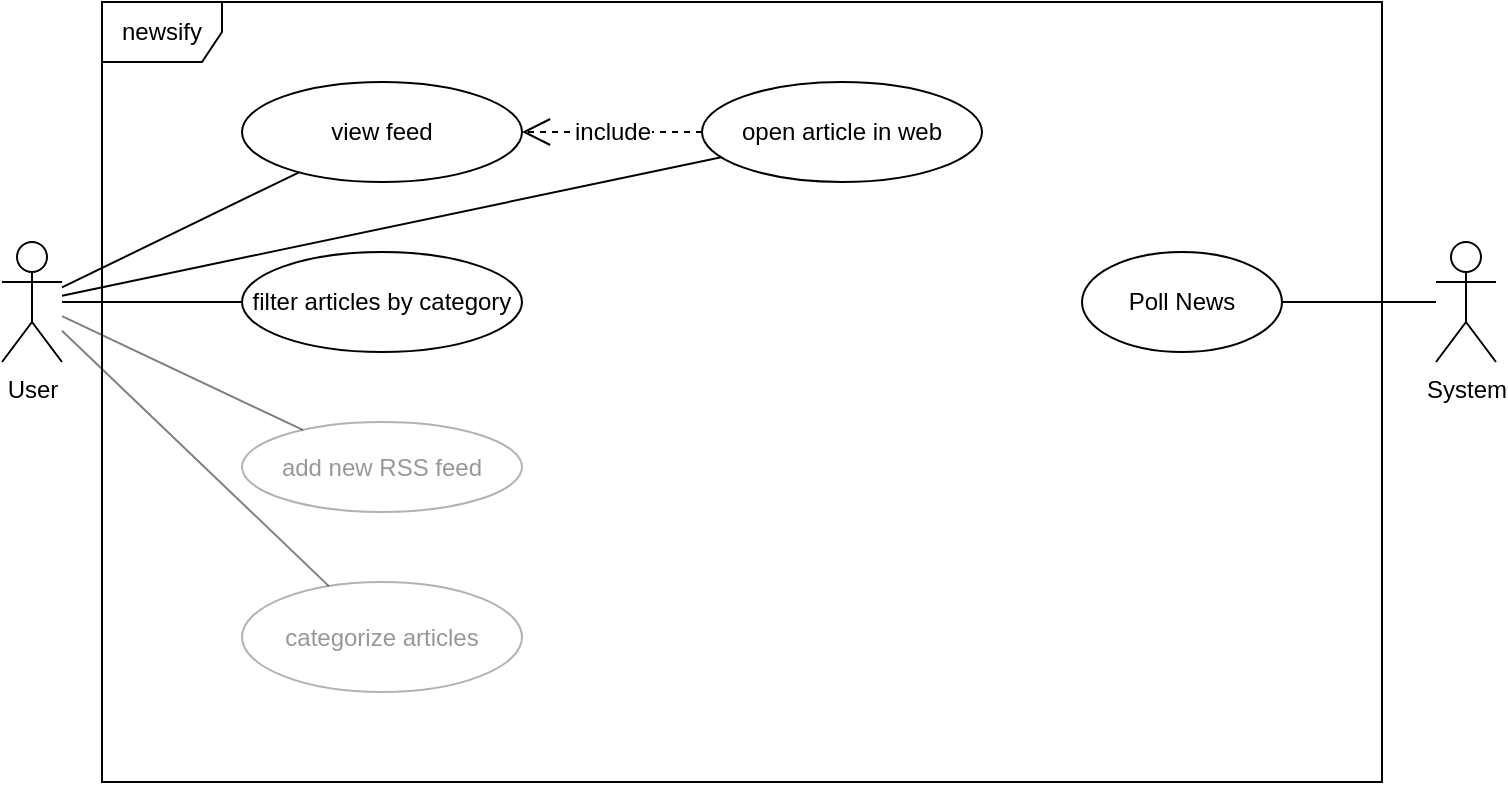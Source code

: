<mxfile version="18.1.3" type="device"><diagram id="JdzfaTmzMifx74_2CUCi" name="Page-1"><mxGraphModel dx="981" dy="602" grid="1" gridSize="10" guides="1" tooltips="1" connect="1" arrows="1" fold="1" page="1" pageScale="1" pageWidth="827" pageHeight="1169" math="0" shadow="0"><root><mxCell id="0"/><mxCell id="1" parent="0"/><mxCell id="OXirZi9Hju85ctFGc3yt-1" value="User" style="shape=umlActor;verticalLabelPosition=bottom;verticalAlign=top;html=1;outlineConnect=0;" parent="1" vertex="1"><mxGeometry x="80" y="320" width="30" height="60" as="geometry"/></mxCell><mxCell id="OXirZi9Hju85ctFGc3yt-2" value="newsify" style="shape=umlFrame;whiteSpace=wrap;html=1;" parent="1" vertex="1"><mxGeometry x="130" y="200" width="640" height="390" as="geometry"/></mxCell><mxCell id="OXirZi9Hju85ctFGc3yt-3" value="System" style="shape=umlActor;verticalLabelPosition=bottom;verticalAlign=top;html=1;" parent="1" vertex="1"><mxGeometry x="797" y="320" width="30" height="60" as="geometry"/></mxCell><mxCell id="OXirZi9Hju85ctFGc3yt-4" value="Poll News" style="ellipse;whiteSpace=wrap;html=1;" parent="1" vertex="1"><mxGeometry x="620" y="325" width="100" height="50" as="geometry"/></mxCell><mxCell id="OXirZi9Hju85ctFGc3yt-6" value="" style="endArrow=none;html=1;rounded=0;" parent="1" source="OXirZi9Hju85ctFGc3yt-4" target="OXirZi9Hju85ctFGc3yt-3" edge="1"><mxGeometry width="50" height="50" relative="1" as="geometry"><mxPoint x="460" y="440" as="sourcePoint"/><mxPoint x="510" y="390" as="targetPoint"/></mxGeometry></mxCell><mxCell id="OXirZi9Hju85ctFGc3yt-7" value="view feed" style="ellipse;whiteSpace=wrap;html=1;" parent="1" vertex="1"><mxGeometry x="200" y="240" width="140" height="50" as="geometry"/></mxCell><mxCell id="OXirZi9Hju85ctFGc3yt-9" value="" style="endArrow=none;html=1;rounded=0;fontSize=12;" parent="1" source="OXirZi9Hju85ctFGc3yt-1" target="OXirZi9Hju85ctFGc3yt-7" edge="1"><mxGeometry width="50" height="50" relative="1" as="geometry"><mxPoint x="490" y="470" as="sourcePoint"/><mxPoint x="540" y="420" as="targetPoint"/></mxGeometry></mxCell><mxCell id="OXirZi9Hju85ctFGc3yt-10" value="&lt;font style=&quot;font-size: 12px;&quot;&gt;categorize articles&lt;br&gt;&lt;/font&gt;" style="ellipse;whiteSpace=wrap;html=1;fillColor=#FFFFFF;strokeColor=#666666;fontColor=#333333;opacity=50;textOpacity=50;" parent="1" vertex="1"><mxGeometry x="200" y="490" width="140" height="55" as="geometry"/></mxCell><mxCell id="OXirZi9Hju85ctFGc3yt-11" value="" style="endArrow=none;html=1;rounded=0;fontSize=12;opacity=50;" parent="1" source="OXirZi9Hju85ctFGc3yt-1" target="OXirZi9Hju85ctFGc3yt-10" edge="1"><mxGeometry width="50" height="50" relative="1" as="geometry"><mxPoint x="500" y="470" as="sourcePoint"/><mxPoint x="550" y="420" as="targetPoint"/></mxGeometry></mxCell><mxCell id="OXirZi9Hju85ctFGc3yt-12" value="filter articles by category" style="ellipse;whiteSpace=wrap;html=1;" parent="1" vertex="1"><mxGeometry x="200" y="325" width="140" height="50" as="geometry"/></mxCell><mxCell id="OXirZi9Hju85ctFGc3yt-13" value="" style="endArrow=none;html=1;rounded=0;fontSize=12;" parent="1" source="OXirZi9Hju85ctFGc3yt-1" target="OXirZi9Hju85ctFGc3yt-12" edge="1"><mxGeometry width="50" height="50" relative="1" as="geometry"><mxPoint x="110" y="340" as="sourcePoint"/><mxPoint x="230.503" y="269.749" as="targetPoint"/></mxGeometry></mxCell><mxCell id="OXirZi9Hju85ctFGc3yt-14" value="open article in web" style="ellipse;whiteSpace=wrap;html=1;fontSize=12;" parent="1" vertex="1"><mxGeometry x="430" y="240" width="140" height="50" as="geometry"/></mxCell><mxCell id="OXirZi9Hju85ctFGc3yt-17" value="include" style="endArrow=open;endSize=12;dashed=1;html=1;rounded=0;fontSize=12;" parent="1" source="OXirZi9Hju85ctFGc3yt-14" target="OXirZi9Hju85ctFGc3yt-7" edge="1"><mxGeometry width="160" relative="1" as="geometry"><mxPoint x="330" y="390" as="sourcePoint"/><mxPoint x="490" y="390" as="targetPoint"/></mxGeometry></mxCell><mxCell id="OXirZi9Hju85ctFGc3yt-18" value="add new RSS feed" style="ellipse;whiteSpace=wrap;html=1;fontSize=12;fillColor=#FFFFFF;fontColor=#333333;strokeColor=#666666;opacity=50;textOpacity=50;" parent="1" vertex="1"><mxGeometry x="200" y="410" width="140" height="45" as="geometry"/></mxCell><mxCell id="OXirZi9Hju85ctFGc3yt-19" value="" style="endArrow=none;html=1;rounded=0;fontSize=12;" parent="1" source="OXirZi9Hju85ctFGc3yt-1" target="OXirZi9Hju85ctFGc3yt-14" edge="1"><mxGeometry width="50" height="50" relative="1" as="geometry"><mxPoint x="110" y="340" as="sourcePoint"/><mxPoint x="440" y="360" as="targetPoint"/></mxGeometry></mxCell><mxCell id="OXirZi9Hju85ctFGc3yt-20" value="" style="endArrow=none;html=1;rounded=0;fontSize=12;opacity=50;" parent="1" source="OXirZi9Hju85ctFGc3yt-18" target="OXirZi9Hju85ctFGc3yt-1" edge="1"><mxGeometry width="50" height="50" relative="1" as="geometry"><mxPoint x="390" y="410" as="sourcePoint"/><mxPoint x="110" y="340" as="targetPoint"/></mxGeometry></mxCell></root></mxGraphModel></diagram></mxfile>